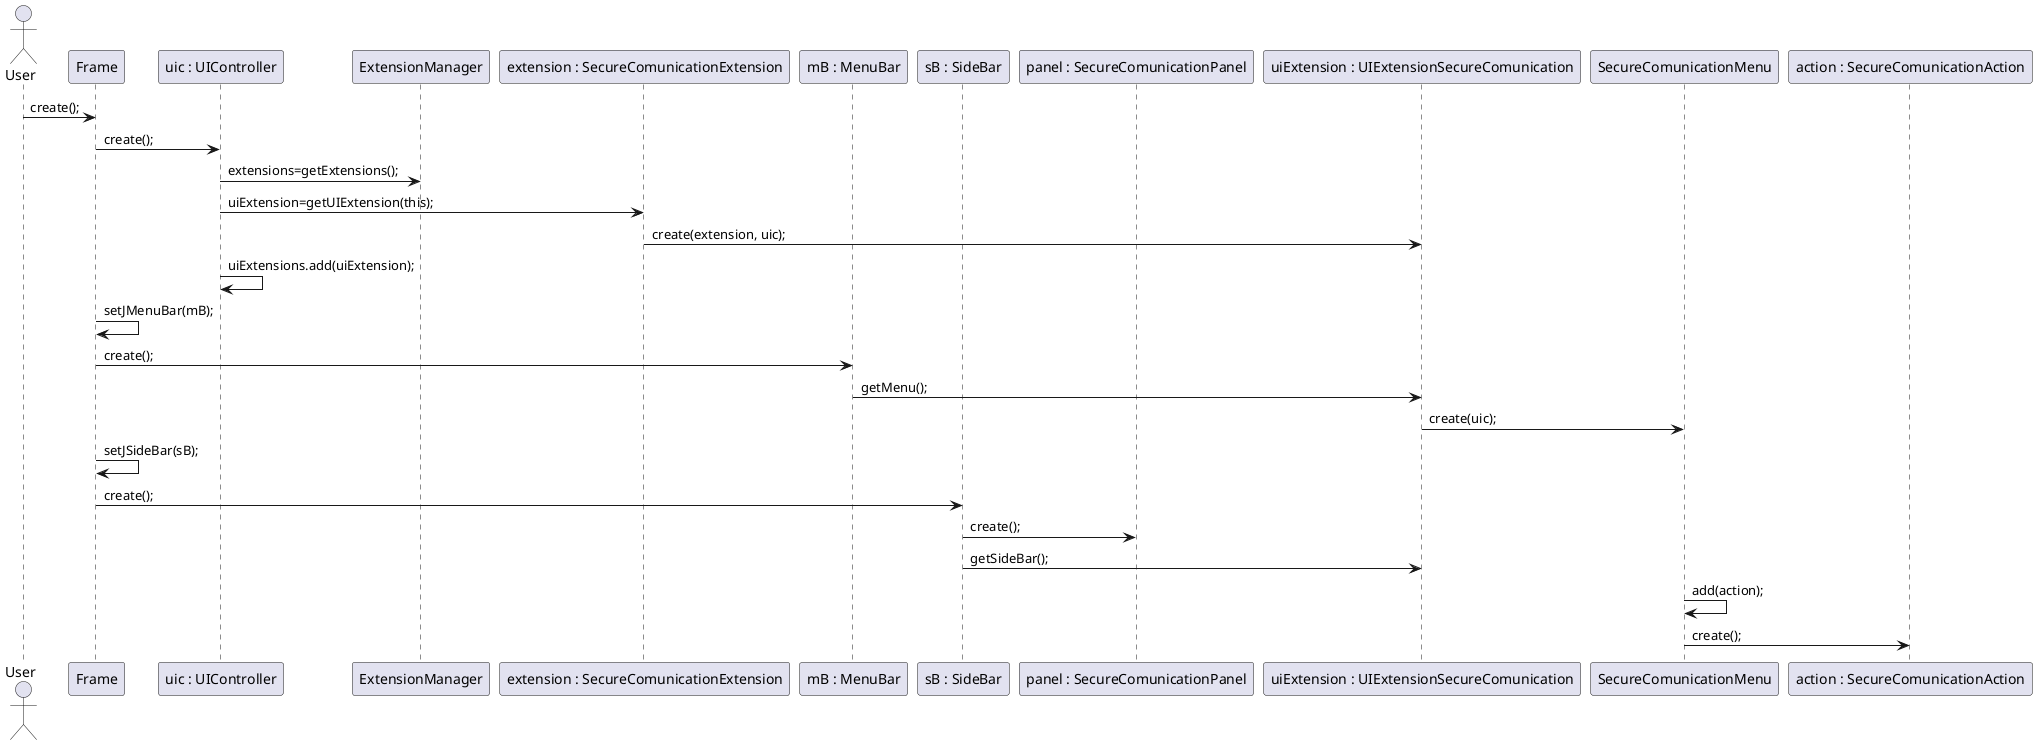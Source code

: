 @startuml doc-files/ipc_06_01_extension_setup.png
 actor User
 participant "Frame" as fra 
 participant "uic : UIController" as uic
 participant "ExtensionManager" as em
 participant "extension : SecureComunicationExtension" as sse
 participant "mB : MenuBar" as mB
 participant "sB : SideBar" as sB
 participant "panel : SecureComunicationPanel" as panel
 participant "uiExtension : UIExtensionSecureComunication" as uiess
 participant "SecureComunicationMenu" as ssm
 participant "action : SecureComunicationAction" as ssa
 User -> fra : create();
 fra -> uic : create();
 uic -> em : extensions=getExtensions();
 uic -> sse : uiExtension=getUIExtension(this);
 sse -> uiess : create(extension, uic);
 uic -> uic : uiExtensions.add(uiExtension);
 fra -> fra : setJMenuBar(mB);
 fra -> mB : create();
 mB -> uiess : getMenu();
 uiess -> ssm : create(uic);
 fra -> fra : setJSideBar(sB);
 fra -> sB: create();
 sB -> panel:create();
 sB -> uiess:getSideBar();
 ssm -> ssm : add(action);
 ssm -> ssa : create();
@enduml